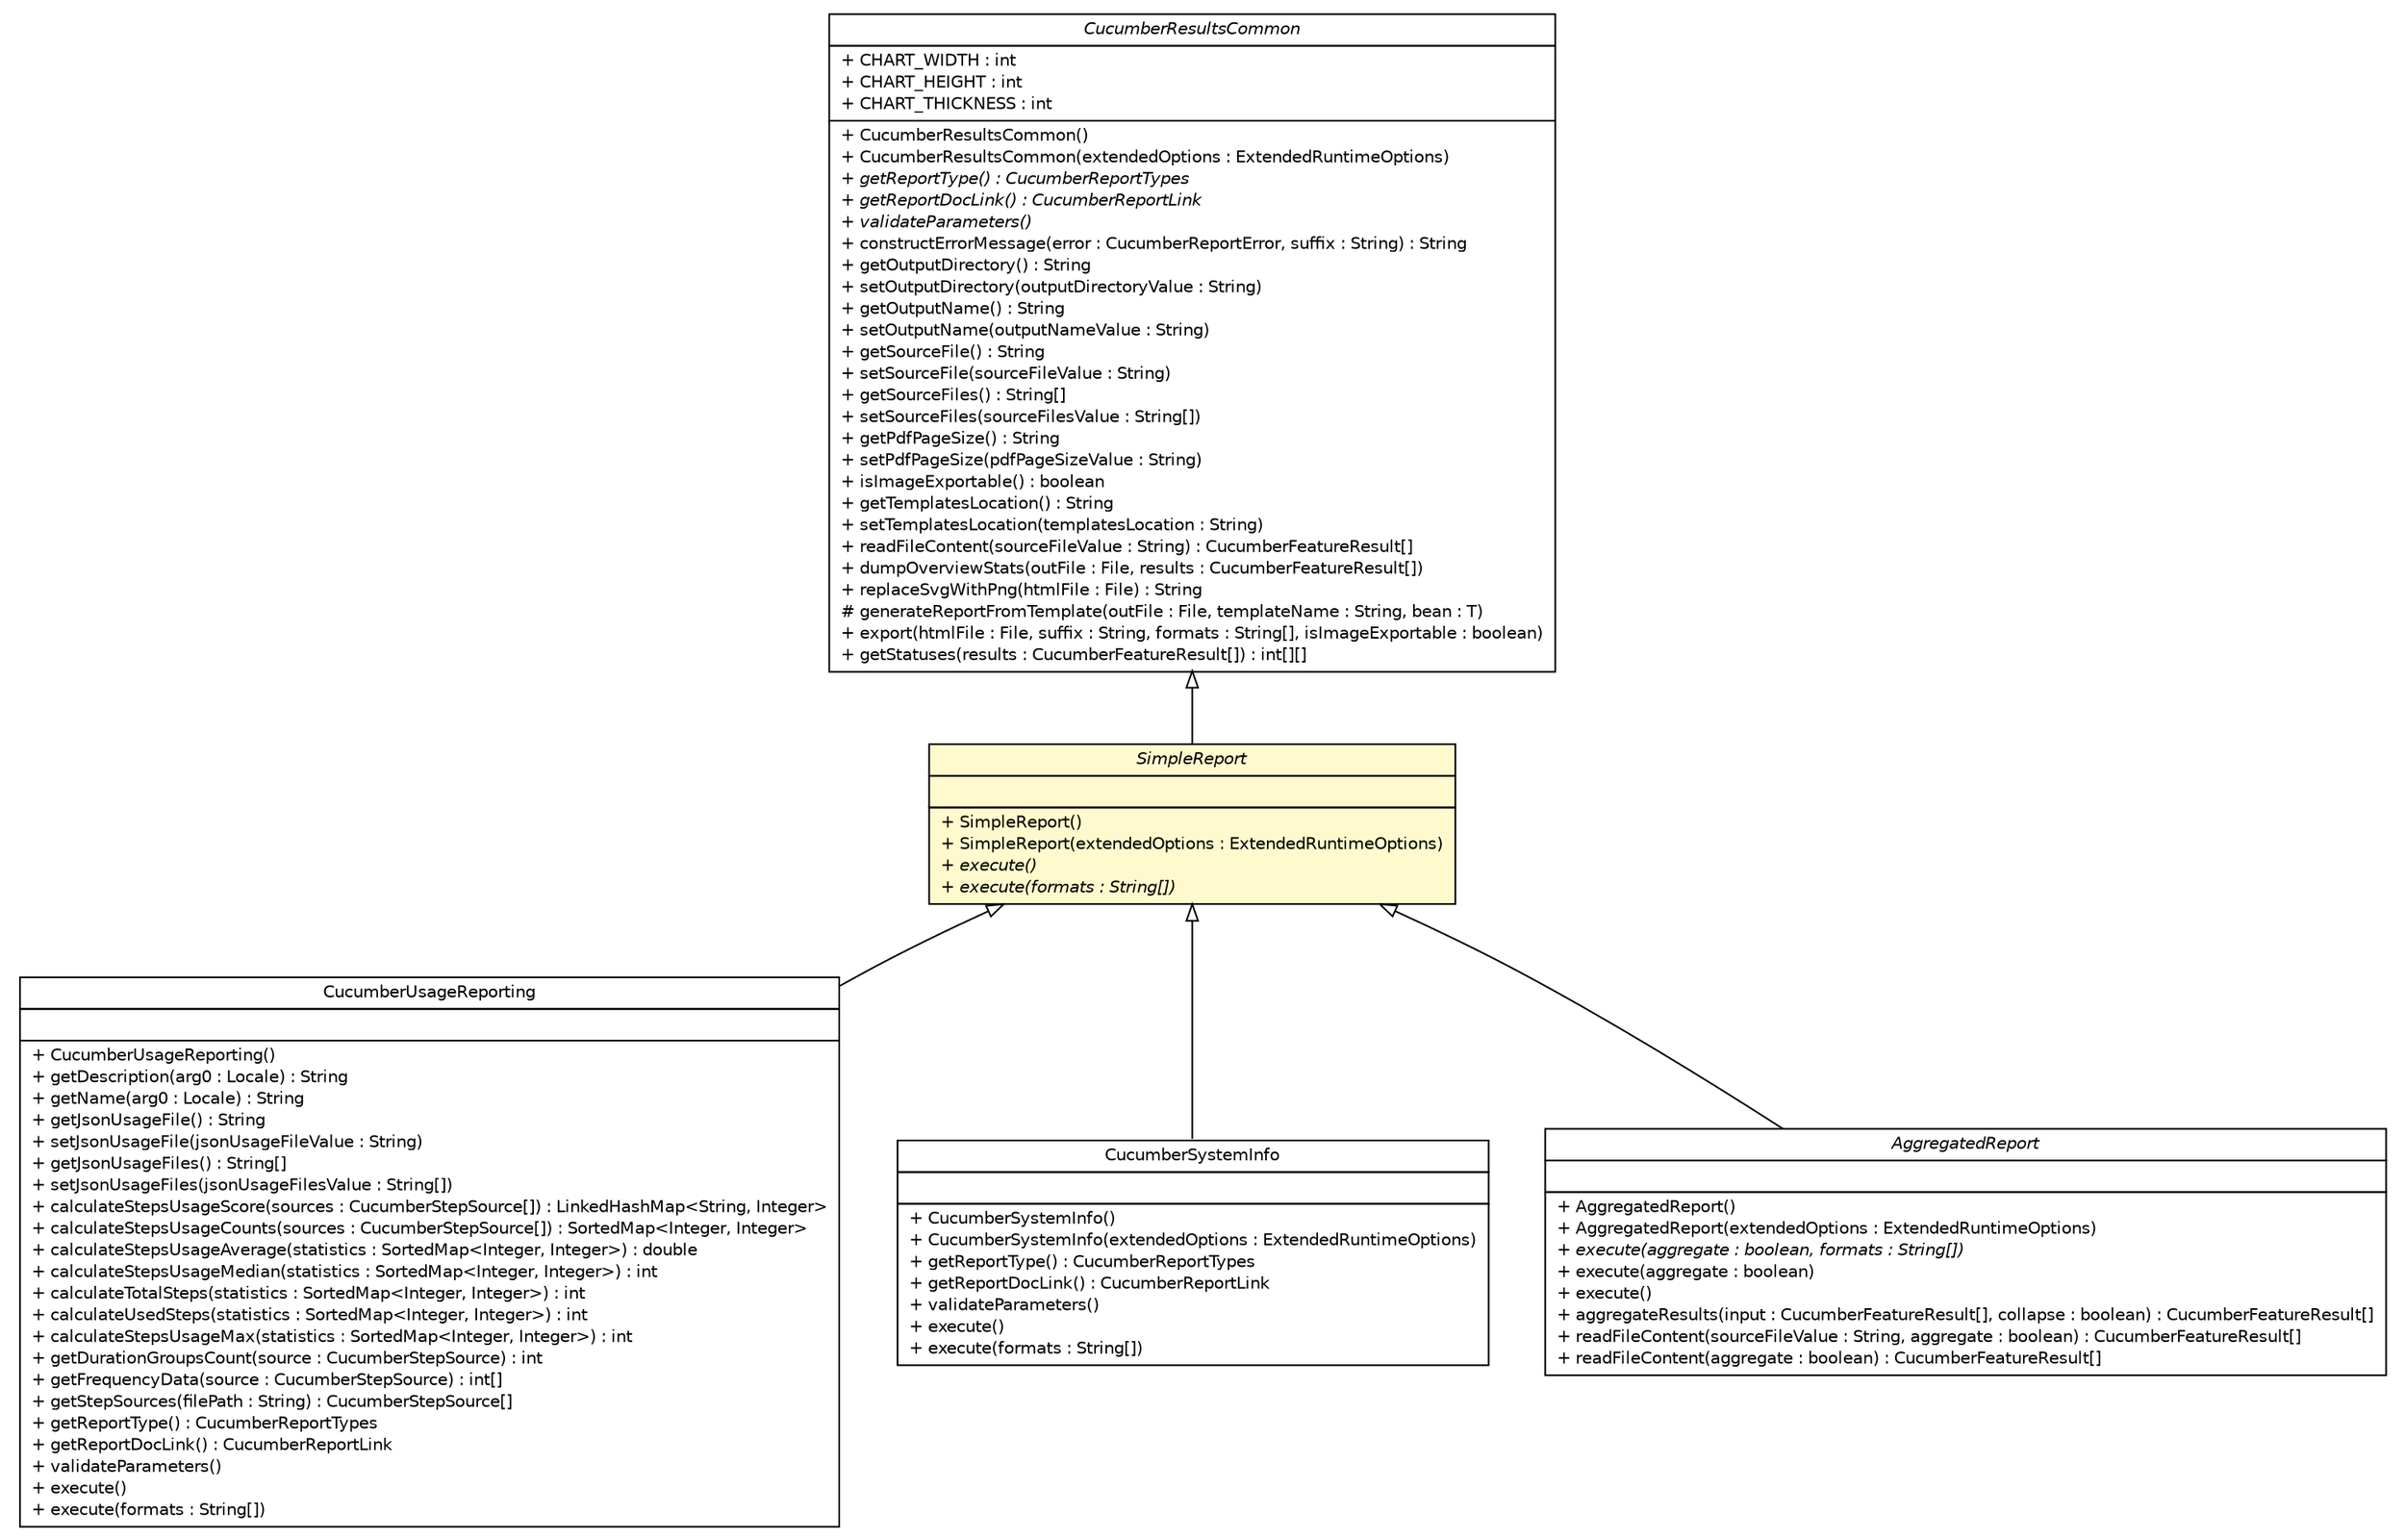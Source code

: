 #!/usr/local/bin/dot
#
# Class diagram 
# Generated by UMLGraph version R5_6 (http://www.umlgraph.org/)
#

digraph G {
	edge [fontname="Helvetica",fontsize=10,labelfontname="Helvetica",labelfontsize=10];
	node [fontname="Helvetica",fontsize=10,shape=plaintext];
	nodesep=0.25;
	ranksep=0.5;
	// com.github.mkolisnyk.cucumber.reporting.CucumberUsageReporting
	c11549 [label=<<table title="com.github.mkolisnyk.cucumber.reporting.CucumberUsageReporting" border="0" cellborder="1" cellspacing="0" cellpadding="2" port="p" href="../CucumberUsageReporting.html">
		<tr><td><table border="0" cellspacing="0" cellpadding="1">
<tr><td align="center" balign="center"> CucumberUsageReporting </td></tr>
		</table></td></tr>
		<tr><td><table border="0" cellspacing="0" cellpadding="1">
<tr><td align="left" balign="left">  </td></tr>
		</table></td></tr>
		<tr><td><table border="0" cellspacing="0" cellpadding="1">
<tr><td align="left" balign="left"> + CucumberUsageReporting() </td></tr>
<tr><td align="left" balign="left"> + getDescription(arg0 : Locale) : String </td></tr>
<tr><td align="left" balign="left"> + getName(arg0 : Locale) : String </td></tr>
<tr><td align="left" balign="left"> + getJsonUsageFile() : String </td></tr>
<tr><td align="left" balign="left"> + setJsonUsageFile(jsonUsageFileValue : String) </td></tr>
<tr><td align="left" balign="left"> + getJsonUsageFiles() : String[] </td></tr>
<tr><td align="left" balign="left"> + setJsonUsageFiles(jsonUsageFilesValue : String[]) </td></tr>
<tr><td align="left" balign="left"> + calculateStepsUsageScore(sources : CucumberStepSource[]) : LinkedHashMap&lt;String, Integer&gt; </td></tr>
<tr><td align="left" balign="left"> + calculateStepsUsageCounts(sources : CucumberStepSource[]) : SortedMap&lt;Integer, Integer&gt; </td></tr>
<tr><td align="left" balign="left"> + calculateStepsUsageAverage(statistics : SortedMap&lt;Integer, Integer&gt;) : double </td></tr>
<tr><td align="left" balign="left"> + calculateStepsUsageMedian(statistics : SortedMap&lt;Integer, Integer&gt;) : int </td></tr>
<tr><td align="left" balign="left"> + calculateTotalSteps(statistics : SortedMap&lt;Integer, Integer&gt;) : int </td></tr>
<tr><td align="left" balign="left"> + calculateUsedSteps(statistics : SortedMap&lt;Integer, Integer&gt;) : int </td></tr>
<tr><td align="left" balign="left"> + calculateStepsUsageMax(statistics : SortedMap&lt;Integer, Integer&gt;) : int </td></tr>
<tr><td align="left" balign="left"> + getDurationGroupsCount(source : CucumberStepSource) : int </td></tr>
<tr><td align="left" balign="left"> + getFrequencyData(source : CucumberStepSource) : int[] </td></tr>
<tr><td align="left" balign="left"> + getStepSources(filePath : String) : CucumberStepSource[] </td></tr>
<tr><td align="left" balign="left"> + getReportType() : CucumberReportTypes </td></tr>
<tr><td align="left" balign="left"> + getReportDocLink() : CucumberReportLink </td></tr>
<tr><td align="left" balign="left"> + validateParameters() </td></tr>
<tr><td align="left" balign="left"> + execute() </td></tr>
<tr><td align="left" balign="left"> + execute(formats : String[]) </td></tr>
		</table></td></tr>
		</table>>, URL="../CucumberUsageReporting.html", fontname="Helvetica", fontcolor="black", fontsize=10.0];
	// com.github.mkolisnyk.cucumber.reporting.CucumberSystemInfo
	c11550 [label=<<table title="com.github.mkolisnyk.cucumber.reporting.CucumberSystemInfo" border="0" cellborder="1" cellspacing="0" cellpadding="2" port="p" href="../CucumberSystemInfo.html">
		<tr><td><table border="0" cellspacing="0" cellpadding="1">
<tr><td align="center" balign="center"> CucumberSystemInfo </td></tr>
		</table></td></tr>
		<tr><td><table border="0" cellspacing="0" cellpadding="1">
<tr><td align="left" balign="left">  </td></tr>
		</table></td></tr>
		<tr><td><table border="0" cellspacing="0" cellpadding="1">
<tr><td align="left" balign="left"> + CucumberSystemInfo() </td></tr>
<tr><td align="left" balign="left"> + CucumberSystemInfo(extendedOptions : ExtendedRuntimeOptions) </td></tr>
<tr><td align="left" balign="left"> + getReportType() : CucumberReportTypes </td></tr>
<tr><td align="left" balign="left"> + getReportDocLink() : CucumberReportLink </td></tr>
<tr><td align="left" balign="left"> + validateParameters() </td></tr>
<tr><td align="left" balign="left"> + execute() </td></tr>
<tr><td align="left" balign="left"> + execute(formats : String[]) </td></tr>
		</table></td></tr>
		</table>>, URL="../CucumberSystemInfo.html", fontname="Helvetica", fontcolor="black", fontsize=10.0];
	// com.github.mkolisnyk.cucumber.reporting.interfaces.SimpleReport
	c11562 [label=<<table title="com.github.mkolisnyk.cucumber.reporting.interfaces.SimpleReport" border="0" cellborder="1" cellspacing="0" cellpadding="2" port="p" bgcolor="lemonChiffon" href="./SimpleReport.html">
		<tr><td><table border="0" cellspacing="0" cellpadding="1">
<tr><td align="center" balign="center"><font face="Helvetica-Oblique"> SimpleReport </font></td></tr>
		</table></td></tr>
		<tr><td><table border="0" cellspacing="0" cellpadding="1">
<tr><td align="left" balign="left">  </td></tr>
		</table></td></tr>
		<tr><td><table border="0" cellspacing="0" cellpadding="1">
<tr><td align="left" balign="left"> + SimpleReport() </td></tr>
<tr><td align="left" balign="left"> + SimpleReport(extendedOptions : ExtendedRuntimeOptions) </td></tr>
<tr><td align="left" balign="left"><font face="Helvetica-Oblique" point-size="10.0"> + execute() </font></td></tr>
<tr><td align="left" balign="left"><font face="Helvetica-Oblique" point-size="10.0"> + execute(formats : String[]) </font></td></tr>
		</table></td></tr>
		</table>>, URL="./SimpleReport.html", fontname="Helvetica", fontcolor="black", fontsize=10.0];
	// com.github.mkolisnyk.cucumber.reporting.interfaces.CucumberResultsCommon
	c11564 [label=<<table title="com.github.mkolisnyk.cucumber.reporting.interfaces.CucumberResultsCommon" border="0" cellborder="1" cellspacing="0" cellpadding="2" port="p" href="./CucumberResultsCommon.html">
		<tr><td><table border="0" cellspacing="0" cellpadding="1">
<tr><td align="center" balign="center"><font face="Helvetica-Oblique"> CucumberResultsCommon </font></td></tr>
		</table></td></tr>
		<tr><td><table border="0" cellspacing="0" cellpadding="1">
<tr><td align="left" balign="left"> + CHART_WIDTH : int </td></tr>
<tr><td align="left" balign="left"> + CHART_HEIGHT : int </td></tr>
<tr><td align="left" balign="left"> + CHART_THICKNESS : int </td></tr>
		</table></td></tr>
		<tr><td><table border="0" cellspacing="0" cellpadding="1">
<tr><td align="left" balign="left"> + CucumberResultsCommon() </td></tr>
<tr><td align="left" balign="left"> + CucumberResultsCommon(extendedOptions : ExtendedRuntimeOptions) </td></tr>
<tr><td align="left" balign="left"><font face="Helvetica-Oblique" point-size="10.0"> + getReportType() : CucumberReportTypes </font></td></tr>
<tr><td align="left" balign="left"><font face="Helvetica-Oblique" point-size="10.0"> + getReportDocLink() : CucumberReportLink </font></td></tr>
<tr><td align="left" balign="left"><font face="Helvetica-Oblique" point-size="10.0"> + validateParameters() </font></td></tr>
<tr><td align="left" balign="left"> + constructErrorMessage(error : CucumberReportError, suffix : String) : String </td></tr>
<tr><td align="left" balign="left"> + getOutputDirectory() : String </td></tr>
<tr><td align="left" balign="left"> + setOutputDirectory(outputDirectoryValue : String) </td></tr>
<tr><td align="left" balign="left"> + getOutputName() : String </td></tr>
<tr><td align="left" balign="left"> + setOutputName(outputNameValue : String) </td></tr>
<tr><td align="left" balign="left"> + getSourceFile() : String </td></tr>
<tr><td align="left" balign="left"> + setSourceFile(sourceFileValue : String) </td></tr>
<tr><td align="left" balign="left"> + getSourceFiles() : String[] </td></tr>
<tr><td align="left" balign="left"> + setSourceFiles(sourceFilesValue : String[]) </td></tr>
<tr><td align="left" balign="left"> + getPdfPageSize() : String </td></tr>
<tr><td align="left" balign="left"> + setPdfPageSize(pdfPageSizeValue : String) </td></tr>
<tr><td align="left" balign="left"> + isImageExportable() : boolean </td></tr>
<tr><td align="left" balign="left"> + getTemplatesLocation() : String </td></tr>
<tr><td align="left" balign="left"> + setTemplatesLocation(templatesLocation : String) </td></tr>
<tr><td align="left" balign="left"> + readFileContent(sourceFileValue : String) : CucumberFeatureResult[] </td></tr>
<tr><td align="left" balign="left"> + dumpOverviewStats(outFile : File, results : CucumberFeatureResult[]) </td></tr>
<tr><td align="left" balign="left"> + replaceSvgWithPng(htmlFile : File) : String </td></tr>
<tr><td align="left" balign="left"> # generateReportFromTemplate(outFile : File, templateName : String, bean : T) </td></tr>
<tr><td align="left" balign="left"> + export(htmlFile : File, suffix : String, formats : String[], isImageExportable : boolean) </td></tr>
<tr><td align="left" balign="left"> + getStatuses(results : CucumberFeatureResult[]) : int[][] </td></tr>
		</table></td></tr>
		</table>>, URL="./CucumberResultsCommon.html", fontname="Helvetica", fontcolor="black", fontsize=10.0];
	// com.github.mkolisnyk.cucumber.reporting.interfaces.AggregatedReport
	c11566 [label=<<table title="com.github.mkolisnyk.cucumber.reporting.interfaces.AggregatedReport" border="0" cellborder="1" cellspacing="0" cellpadding="2" port="p" href="./AggregatedReport.html">
		<tr><td><table border="0" cellspacing="0" cellpadding="1">
<tr><td align="center" balign="center"><font face="Helvetica-Oblique"> AggregatedReport </font></td></tr>
		</table></td></tr>
		<tr><td><table border="0" cellspacing="0" cellpadding="1">
<tr><td align="left" balign="left">  </td></tr>
		</table></td></tr>
		<tr><td><table border="0" cellspacing="0" cellpadding="1">
<tr><td align="left" balign="left"> + AggregatedReport() </td></tr>
<tr><td align="left" balign="left"> + AggregatedReport(extendedOptions : ExtendedRuntimeOptions) </td></tr>
<tr><td align="left" balign="left"><font face="Helvetica-Oblique" point-size="10.0"> + execute(aggregate : boolean, formats : String[]) </font></td></tr>
<tr><td align="left" balign="left"> + execute(aggregate : boolean) </td></tr>
<tr><td align="left" balign="left"> + execute() </td></tr>
<tr><td align="left" balign="left"> + aggregateResults(input : CucumberFeatureResult[], collapse : boolean) : CucumberFeatureResult[] </td></tr>
<tr><td align="left" balign="left"> + readFileContent(sourceFileValue : String, aggregate : boolean) : CucumberFeatureResult[] </td></tr>
<tr><td align="left" balign="left"> + readFileContent(aggregate : boolean) : CucumberFeatureResult[] </td></tr>
		</table></td></tr>
		</table>>, URL="./AggregatedReport.html", fontname="Helvetica", fontcolor="black", fontsize=10.0];
	//com.github.mkolisnyk.cucumber.reporting.CucumberUsageReporting extends com.github.mkolisnyk.cucumber.reporting.interfaces.SimpleReport
	c11562:p -> c11549:p [dir=back,arrowtail=empty];
	//com.github.mkolisnyk.cucumber.reporting.CucumberSystemInfo extends com.github.mkolisnyk.cucumber.reporting.interfaces.SimpleReport
	c11562:p -> c11550:p [dir=back,arrowtail=empty];
	//com.github.mkolisnyk.cucumber.reporting.interfaces.SimpleReport extends com.github.mkolisnyk.cucumber.reporting.interfaces.CucumberResultsCommon
	c11564:p -> c11562:p [dir=back,arrowtail=empty];
	//com.github.mkolisnyk.cucumber.reporting.interfaces.AggregatedReport extends com.github.mkolisnyk.cucumber.reporting.interfaces.SimpleReport
	c11562:p -> c11566:p [dir=back,arrowtail=empty];
}

